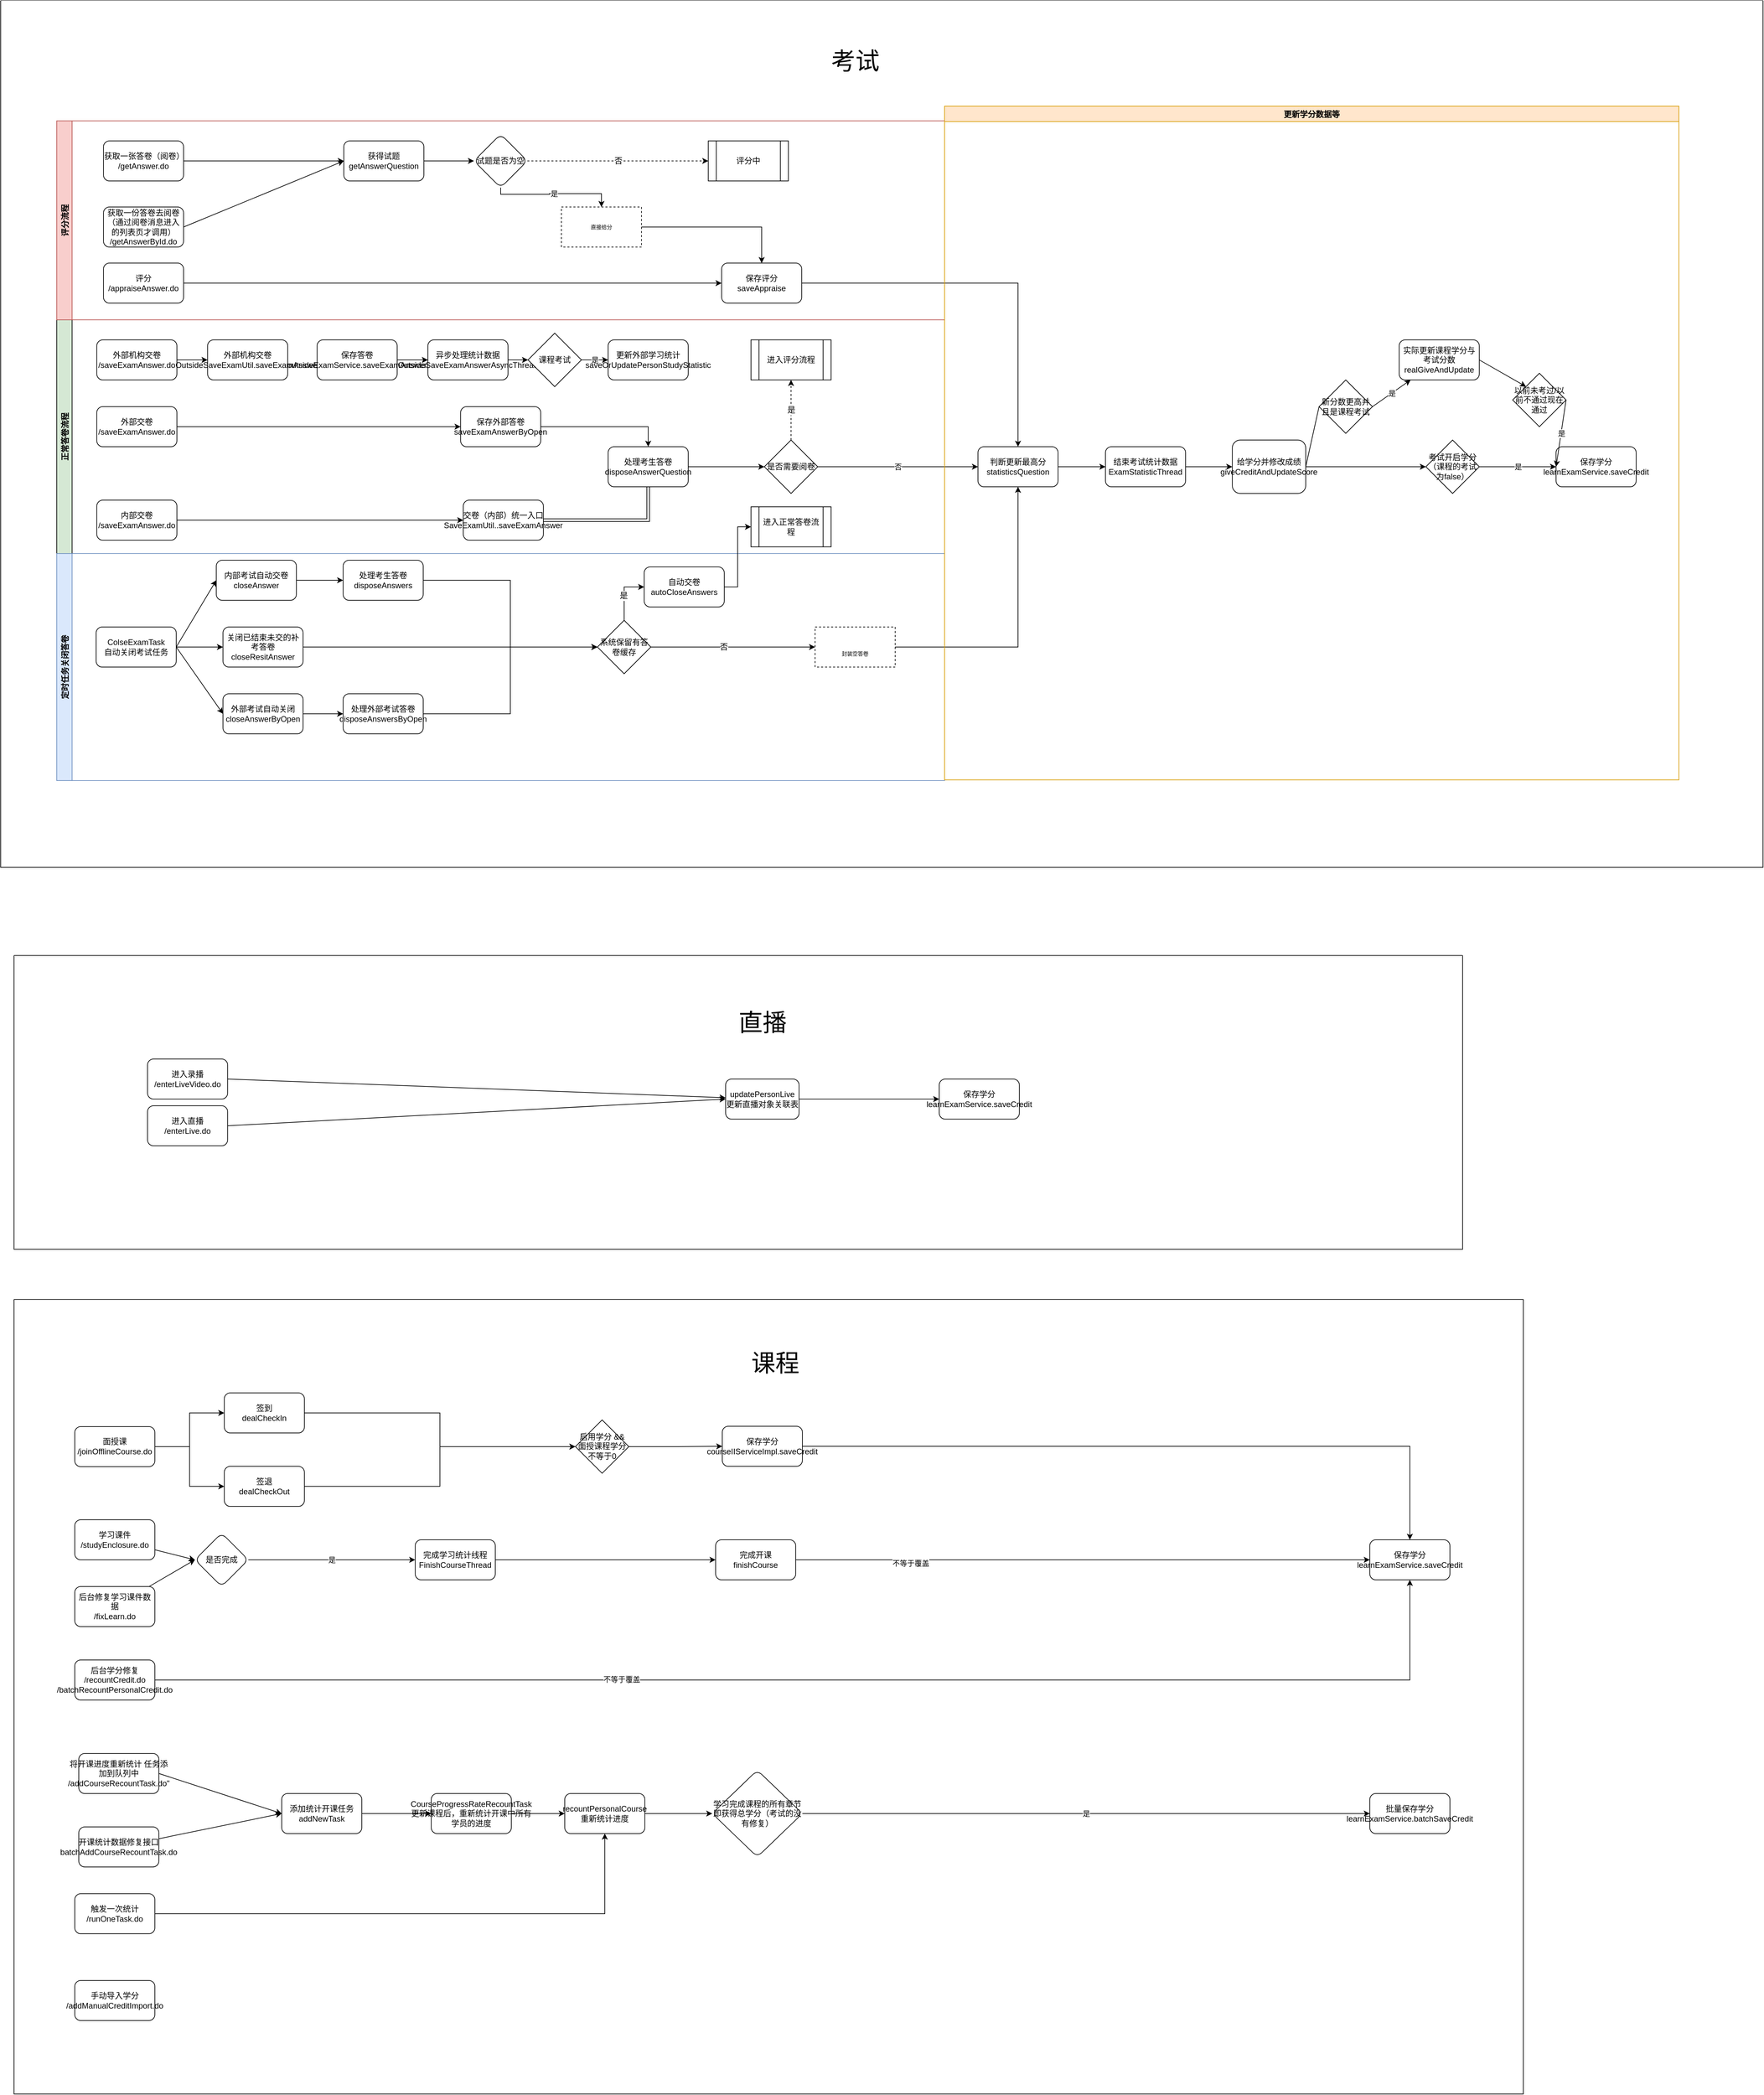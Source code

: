 <mxfile version="20.4.1" type="github">
  <diagram id="C5RBs43oDa-KdzZeNtuy" name="Page-1">
    <mxGraphModel dx="2310" dy="3119" grid="1" gridSize="10" guides="1" tooltips="1" connect="1" arrows="1" fold="1" page="1" pageScale="1" pageWidth="827" pageHeight="1169" math="0" shadow="0">
      <root>
        <mxCell id="WIyWlLk6GJQsqaUBKTNV-0" />
        <mxCell id="WIyWlLk6GJQsqaUBKTNV-1" parent="WIyWlLk6GJQsqaUBKTNV-0" />
        <mxCell id="8mMa-AUoAhSqoS-cGCmm-24" value="" style="swimlane;startSize=0;swimlaneFillColor=default;" parent="WIyWlLk6GJQsqaUBKTNV-1" vertex="1">
          <mxGeometry x="-120" y="-1360" width="2640" height="1298" as="geometry">
            <mxRectangle x="-120" y="-1360" width="50" height="40" as="alternateBounds" />
          </mxGeometry>
        </mxCell>
        <mxCell id="8mMa-AUoAhSqoS-cGCmm-88" value="正常答卷流程" style="swimlane;horizontal=0;fontSize=12;fillColor=#D5E8D4;" parent="8mMa-AUoAhSqoS-cGCmm-24" vertex="1">
          <mxGeometry x="84" y="478" width="1330" height="350" as="geometry" />
        </mxCell>
        <mxCell id="8mMa-AUoAhSqoS-cGCmm-90" value="内部交卷&lt;br&gt;/saveExamAnswer.do" style="rounded=1;whiteSpace=wrap;html=1;" parent="8mMa-AUoAhSqoS-cGCmm-88" vertex="1">
          <mxGeometry x="60" y="270" width="120" height="60" as="geometry" />
        </mxCell>
        <mxCell id="8mMa-AUoAhSqoS-cGCmm-107" style="edgeStyle=orthogonalEdgeStyle;rounded=0;orthogonalLoop=1;jettySize=auto;html=1;entryX=0.5;entryY=1;entryDx=0;entryDy=0;fontSize=12;shape=link;" parent="8mMa-AUoAhSqoS-cGCmm-88" source="8mMa-AUoAhSqoS-cGCmm-91" target="8mMa-AUoAhSqoS-cGCmm-93" edge="1">
          <mxGeometry relative="1" as="geometry" />
        </mxCell>
        <mxCell id="8mMa-AUoAhSqoS-cGCmm-91" value="交卷（内部）统一入口&lt;br&gt;SaveExamUtil..saveExamAnswer" style="whiteSpace=wrap;html=1;rounded=1;" parent="8mMa-AUoAhSqoS-cGCmm-88" vertex="1">
          <mxGeometry x="609" y="270" width="120" height="60" as="geometry" />
        </mxCell>
        <mxCell id="8mMa-AUoAhSqoS-cGCmm-92" value="" style="edgeStyle=none;rounded=0;orthogonalLoop=1;jettySize=auto;html=1;" parent="8mMa-AUoAhSqoS-cGCmm-88" source="8mMa-AUoAhSqoS-cGCmm-90" target="8mMa-AUoAhSqoS-cGCmm-91" edge="1">
          <mxGeometry relative="1" as="geometry" />
        </mxCell>
        <mxCell id="8mMa-AUoAhSqoS-cGCmm-93" value="处理考生答卷&lt;br&gt;disposeAnswerQuestion" style="whiteSpace=wrap;html=1;rounded=1;" parent="8mMa-AUoAhSqoS-cGCmm-88" vertex="1">
          <mxGeometry x="826" y="190" width="120" height="60" as="geometry" />
        </mxCell>
        <mxCell id="8mMa-AUoAhSqoS-cGCmm-97" value="是否需要阅卷" style="rhombus;whiteSpace=wrap;html=1;" parent="8mMa-AUoAhSqoS-cGCmm-88" vertex="1">
          <mxGeometry x="1060" y="180" width="80" height="80" as="geometry" />
        </mxCell>
        <mxCell id="8mMa-AUoAhSqoS-cGCmm-98" style="edgeStyle=none;rounded=0;orthogonalLoop=1;jettySize=auto;html=1;exitX=1;exitY=0.5;exitDx=0;exitDy=0;entryX=0;entryY=0.5;entryDx=0;entryDy=0;" parent="8mMa-AUoAhSqoS-cGCmm-88" source="8mMa-AUoAhSqoS-cGCmm-93" target="8mMa-AUoAhSqoS-cGCmm-97" edge="1">
          <mxGeometry relative="1" as="geometry" />
        </mxCell>
        <mxCell id="8mMa-AUoAhSqoS-cGCmm-99" style="edgeStyle=orthogonalEdgeStyle;rounded=0;orthogonalLoop=1;jettySize=auto;html=1;exitX=1;exitY=0.5;exitDx=0;exitDy=0;entryX=0.5;entryY=0;entryDx=0;entryDy=0;fontSize=36;" parent="8mMa-AUoAhSqoS-cGCmm-88" source="8mMa-AUoAhSqoS-cGCmm-100" target="8mMa-AUoAhSqoS-cGCmm-93" edge="1">
          <mxGeometry relative="1" as="geometry" />
        </mxCell>
        <mxCell id="8mMa-AUoAhSqoS-cGCmm-100" value="保存外部答卷&lt;br&gt;saveExamAnswerByOpen" style="whiteSpace=wrap;html=1;rounded=1;" parent="8mMa-AUoAhSqoS-cGCmm-88" vertex="1">
          <mxGeometry x="605" y="130" width="120" height="60" as="geometry" />
        </mxCell>
        <mxCell id="8mMa-AUoAhSqoS-cGCmm-101" style="edgeStyle=orthogonalEdgeStyle;rounded=0;orthogonalLoop=1;jettySize=auto;html=1;exitX=1;exitY=0.5;exitDx=0;exitDy=0;entryX=0;entryY=0.5;entryDx=0;entryDy=0;fontSize=36;" parent="8mMa-AUoAhSqoS-cGCmm-88" source="8mMa-AUoAhSqoS-cGCmm-102" target="8mMa-AUoAhSqoS-cGCmm-100" edge="1">
          <mxGeometry relative="1" as="geometry" />
        </mxCell>
        <mxCell id="8mMa-AUoAhSqoS-cGCmm-102" value="外部交卷&lt;br&gt;/saveExamAnswer.do" style="rounded=1;whiteSpace=wrap;html=1;" parent="8mMa-AUoAhSqoS-cGCmm-88" vertex="1">
          <mxGeometry x="60" y="130" width="120" height="60" as="geometry" />
        </mxCell>
        <mxCell id="8mMa-AUoAhSqoS-cGCmm-106" value="进入评分流程" style="shape=process;whiteSpace=wrap;html=1;backgroundOutline=1;" parent="8mMa-AUoAhSqoS-cGCmm-88" vertex="1">
          <mxGeometry x="1040" y="30" width="120" height="60" as="geometry" />
        </mxCell>
        <mxCell id="8mMa-AUoAhSqoS-cGCmm-96" value="是" style="edgeStyle=orthogonalEdgeStyle;rounded=0;orthogonalLoop=1;jettySize=auto;html=1;fontSize=12;dashed=1;" parent="8mMa-AUoAhSqoS-cGCmm-88" source="8mMa-AUoAhSqoS-cGCmm-97" target="8mMa-AUoAhSqoS-cGCmm-106" edge="1">
          <mxGeometry relative="1" as="geometry" />
        </mxCell>
        <mxCell id="8mMa-AUoAhSqoS-cGCmm-157" value="进入正常答卷流程" style="shape=process;whiteSpace=wrap;html=1;backgroundOutline=1;fontSize=12;" parent="8mMa-AUoAhSqoS-cGCmm-88" vertex="1">
          <mxGeometry x="1040" y="280" width="120" height="60" as="geometry" />
        </mxCell>
        <mxCell id="_aNulB-KuY1klIbxulVv-9" style="edgeStyle=orthogonalEdgeStyle;rounded=0;orthogonalLoop=1;jettySize=auto;html=1;exitX=1;exitY=0.5;exitDx=0;exitDy=0;" edge="1" parent="8mMa-AUoAhSqoS-cGCmm-88" source="_aNulB-KuY1klIbxulVv-3" target="_aNulB-KuY1klIbxulVv-4">
          <mxGeometry relative="1" as="geometry" />
        </mxCell>
        <mxCell id="_aNulB-KuY1klIbxulVv-3" value="外部机构交卷&lt;br&gt;/saveExamAnswer.do" style="rounded=1;whiteSpace=wrap;html=1;" vertex="1" parent="8mMa-AUoAhSqoS-cGCmm-88">
          <mxGeometry x="60" y="30" width="120" height="60" as="geometry" />
        </mxCell>
        <mxCell id="_aNulB-KuY1klIbxulVv-4" value="外部机构交卷&lt;br&gt;OutsideSaveExamUtil.saveExamAnswer" style="rounded=1;whiteSpace=wrap;html=1;" vertex="1" parent="8mMa-AUoAhSqoS-cGCmm-88">
          <mxGeometry x="226" y="30" width="120" height="60" as="geometry" />
        </mxCell>
        <mxCell id="_aNulB-KuY1klIbxulVv-11" style="edgeStyle=orthogonalEdgeStyle;rounded=0;orthogonalLoop=1;jettySize=auto;html=1;exitX=1;exitY=0.5;exitDx=0;exitDy=0;entryX=0;entryY=0.5;entryDx=0;entryDy=0;" edge="1" parent="8mMa-AUoAhSqoS-cGCmm-88" source="_aNulB-KuY1klIbxulVv-5" target="_aNulB-KuY1klIbxulVv-6">
          <mxGeometry relative="1" as="geometry" />
        </mxCell>
        <mxCell id="_aNulB-KuY1klIbxulVv-5" value="保存答卷&lt;br&gt;outsideExamService.saveExamAnswer" style="rounded=1;whiteSpace=wrap;html=1;" vertex="1" parent="8mMa-AUoAhSqoS-cGCmm-88">
          <mxGeometry x="390" y="30" width="120" height="60" as="geometry" />
        </mxCell>
        <mxCell id="_aNulB-KuY1klIbxulVv-12" style="edgeStyle=orthogonalEdgeStyle;rounded=0;orthogonalLoop=1;jettySize=auto;html=1;exitX=1;exitY=0.5;exitDx=0;exitDy=0;" edge="1" parent="8mMa-AUoAhSqoS-cGCmm-88" source="_aNulB-KuY1klIbxulVv-6" target="_aNulB-KuY1klIbxulVv-7">
          <mxGeometry relative="1" as="geometry" />
        </mxCell>
        <mxCell id="_aNulB-KuY1klIbxulVv-6" value="异步处理统计数据&lt;br&gt;OutsideSaveExamAnswerAsyncThread" style="rounded=1;whiteSpace=wrap;html=1;" vertex="1" parent="8mMa-AUoAhSqoS-cGCmm-88">
          <mxGeometry x="556" y="30" width="120" height="60" as="geometry" />
        </mxCell>
        <mxCell id="_aNulB-KuY1klIbxulVv-13" value="是" style="edgeStyle=orthogonalEdgeStyle;rounded=0;orthogonalLoop=1;jettySize=auto;html=1;exitX=1;exitY=0.5;exitDx=0;exitDy=0;entryX=0;entryY=0.5;entryDx=0;entryDy=0;" edge="1" parent="8mMa-AUoAhSqoS-cGCmm-88" source="_aNulB-KuY1klIbxulVv-7" target="_aNulB-KuY1klIbxulVv-8">
          <mxGeometry relative="1" as="geometry" />
        </mxCell>
        <mxCell id="_aNulB-KuY1klIbxulVv-7" value="课程考试" style="rhombus;whiteSpace=wrap;html=1;" vertex="1" parent="8mMa-AUoAhSqoS-cGCmm-88">
          <mxGeometry x="706" y="20" width="80" height="80" as="geometry" />
        </mxCell>
        <mxCell id="_aNulB-KuY1klIbxulVv-8" value="更新外部学习统计&lt;br&gt;saveOrUpdatePersonStudyStatistic" style="rounded=1;whiteSpace=wrap;html=1;" vertex="1" parent="8mMa-AUoAhSqoS-cGCmm-88">
          <mxGeometry x="826" y="30" width="120" height="60" as="geometry" />
        </mxCell>
        <mxCell id="8mMa-AUoAhSqoS-cGCmm-89" value="判断更新最高分&lt;br&gt;statisticsQuestion" style="whiteSpace=wrap;html=1;rounded=1;" parent="8mMa-AUoAhSqoS-cGCmm-24" vertex="1">
          <mxGeometry x="1464" y="668" width="120" height="60" as="geometry" />
        </mxCell>
        <mxCell id="8mMa-AUoAhSqoS-cGCmm-95" value="否" style="rounded=0;orthogonalLoop=1;jettySize=auto;html=1;entryX=0;entryY=0.5;entryDx=0;entryDy=0;exitX=1;exitY=0.5;exitDx=0;exitDy=0;" parent="8mMa-AUoAhSqoS-cGCmm-24" source="8mMa-AUoAhSqoS-cGCmm-97" target="8mMa-AUoAhSqoS-cGCmm-89" edge="1">
          <mxGeometry relative="1" as="geometry">
            <mxPoint x="1224" y="1914" as="sourcePoint" />
          </mxGeometry>
        </mxCell>
        <mxCell id="8mMa-AUoAhSqoS-cGCmm-109" value="评分流程" style="swimlane;horizontal=0;fontSize=12;fillColor=#f8cecc;strokeColor=#b85450;" parent="8mMa-AUoAhSqoS-cGCmm-24" vertex="1">
          <mxGeometry x="84" y="180" width="1330" height="298" as="geometry" />
        </mxCell>
        <mxCell id="8mMa-AUoAhSqoS-cGCmm-118" value="获得试题getAnswerQuestion" style="rounded=1;whiteSpace=wrap;html=1;" parent="8mMa-AUoAhSqoS-cGCmm-109" vertex="1">
          <mxGeometry x="430" y="30" width="120" height="60" as="geometry" />
        </mxCell>
        <mxCell id="8mMa-AUoAhSqoS-cGCmm-121" value="试题是否为空" style="rhombus;whiteSpace=wrap;html=1;rounded=1;" parent="8mMa-AUoAhSqoS-cGCmm-109" vertex="1">
          <mxGeometry x="625" y="20" width="80" height="80" as="geometry" />
        </mxCell>
        <mxCell id="8mMa-AUoAhSqoS-cGCmm-122" value="" style="edgeStyle=none;rounded=0;orthogonalLoop=1;jettySize=auto;html=1;" parent="8mMa-AUoAhSqoS-cGCmm-109" source="8mMa-AUoAhSqoS-cGCmm-118" target="8mMa-AUoAhSqoS-cGCmm-121" edge="1">
          <mxGeometry relative="1" as="geometry" />
        </mxCell>
        <mxCell id="8mMa-AUoAhSqoS-cGCmm-126" value="评分&lt;br&gt;/appraiseAnswer.do" style="rounded=1;whiteSpace=wrap;html=1;" parent="8mMa-AUoAhSqoS-cGCmm-109" vertex="1">
          <mxGeometry x="70" y="213" width="120" height="60" as="geometry" />
        </mxCell>
        <mxCell id="8mMa-AUoAhSqoS-cGCmm-117" value="获取一份答卷去阅卷（通过阅卷消息进入的列表页才调用）&#xa;/getAnswerById.do" style="whiteSpace=wrap;html=1;rounded=1;glass=0;strokeWidth=1;shadow=0;" parent="8mMa-AUoAhSqoS-cGCmm-109" vertex="1">
          <mxGeometry x="70" y="129" width="120" height="60" as="geometry" />
        </mxCell>
        <mxCell id="8mMa-AUoAhSqoS-cGCmm-120" style="edgeStyle=none;rounded=0;orthogonalLoop=1;jettySize=auto;html=1;exitX=1;exitY=0.5;exitDx=0;exitDy=0;entryX=0;entryY=0.5;entryDx=0;entryDy=0;" parent="8mMa-AUoAhSqoS-cGCmm-109" source="8mMa-AUoAhSqoS-cGCmm-117" target="8mMa-AUoAhSqoS-cGCmm-118" edge="1">
          <mxGeometry relative="1" as="geometry">
            <mxPoint x="676" y="1219" as="targetPoint" />
          </mxGeometry>
        </mxCell>
        <mxCell id="8mMa-AUoAhSqoS-cGCmm-116" value="&lt;div&gt;获取一张答卷（阅卷）&lt;/div&gt;&lt;div&gt;/getAnswer.do&lt;/div&gt;" style="whiteSpace=wrap;html=1;rounded=1;glass=0;strokeWidth=1;shadow=0;" parent="8mMa-AUoAhSqoS-cGCmm-109" vertex="1">
          <mxGeometry x="70" y="30" width="120" height="60" as="geometry" />
        </mxCell>
        <mxCell id="8mMa-AUoAhSqoS-cGCmm-119" style="edgeStyle=none;rounded=0;orthogonalLoop=1;jettySize=auto;html=1;entryX=0;entryY=0.5;entryDx=0;entryDy=0;" parent="8mMa-AUoAhSqoS-cGCmm-109" source="8mMa-AUoAhSqoS-cGCmm-116" target="8mMa-AUoAhSqoS-cGCmm-118" edge="1">
          <mxGeometry relative="1" as="geometry" />
        </mxCell>
        <mxCell id="8mMa-AUoAhSqoS-cGCmm-129" value="评分中" style="shape=process;whiteSpace=wrap;html=1;backgroundOutline=1;fontSize=12;" parent="8mMa-AUoAhSqoS-cGCmm-109" vertex="1">
          <mxGeometry x="976" y="30" width="120" height="60" as="geometry" />
        </mxCell>
        <mxCell id="8mMa-AUoAhSqoS-cGCmm-128" value="否" style="edgeStyle=orthogonalEdgeStyle;rounded=0;orthogonalLoop=1;jettySize=auto;html=1;exitX=1;exitY=0.5;exitDx=0;exitDy=0;fontSize=12;dashed=1;" parent="8mMa-AUoAhSqoS-cGCmm-109" source="8mMa-AUoAhSqoS-cGCmm-121" target="8mMa-AUoAhSqoS-cGCmm-129" edge="1">
          <mxGeometry relative="1" as="geometry">
            <mxPoint x="600" y="149" as="targetPoint" />
          </mxGeometry>
        </mxCell>
        <mxCell id="8mMa-AUoAhSqoS-cGCmm-123" value="保存评分saveAppraise" style="whiteSpace=wrap;html=1;rounded=1;" parent="8mMa-AUoAhSqoS-cGCmm-109" vertex="1">
          <mxGeometry x="996" y="213" width="120" height="60" as="geometry" />
        </mxCell>
        <mxCell id="8mMa-AUoAhSqoS-cGCmm-124" value="是" style="edgeStyle=orthogonalEdgeStyle;rounded=0;orthogonalLoop=1;jettySize=auto;html=1;exitX=0.5;exitY=1;exitDx=0;exitDy=0;entryX=0.5;entryY=0;entryDx=0;entryDy=0;" parent="8mMa-AUoAhSqoS-cGCmm-109" source="8mMa-AUoAhSqoS-cGCmm-121" target="8mMa-AUoAhSqoS-cGCmm-187" edge="1">
          <mxGeometry relative="1" as="geometry">
            <Array as="points">
              <mxPoint x="665" y="110" />
              <mxPoint x="738" y="110" />
              <mxPoint x="830" y="109" />
            </Array>
          </mxGeometry>
        </mxCell>
        <mxCell id="8mMa-AUoAhSqoS-cGCmm-125" style="edgeStyle=none;rounded=0;orthogonalLoop=1;jettySize=auto;html=1;exitX=1;exitY=0.5;exitDx=0;exitDy=0;entryX=0;entryY=0.5;entryDx=0;entryDy=0;" parent="8mMa-AUoAhSqoS-cGCmm-109" source="8mMa-AUoAhSqoS-cGCmm-126" target="8mMa-AUoAhSqoS-cGCmm-123" edge="1">
          <mxGeometry relative="1" as="geometry" />
        </mxCell>
        <mxCell id="8mMa-AUoAhSqoS-cGCmm-191" style="edgeStyle=orthogonalEdgeStyle;rounded=0;orthogonalLoop=1;jettySize=auto;html=1;exitX=1;exitY=0.5;exitDx=0;exitDy=0;entryX=0.5;entryY=0;entryDx=0;entryDy=0;fontSize=8;" parent="8mMa-AUoAhSqoS-cGCmm-109" source="8mMa-AUoAhSqoS-cGCmm-187" target="8mMa-AUoAhSqoS-cGCmm-123" edge="1">
          <mxGeometry relative="1" as="geometry" />
        </mxCell>
        <mxCell id="8mMa-AUoAhSqoS-cGCmm-187" value="直接给分" style="rounded=0;whiteSpace=wrap;html=1;fontSize=8;dashed=1;" parent="8mMa-AUoAhSqoS-cGCmm-109" vertex="1">
          <mxGeometry x="756" y="129" width="120" height="60" as="geometry" />
        </mxCell>
        <mxCell id="8mMa-AUoAhSqoS-cGCmm-131" style="edgeStyle=orthogonalEdgeStyle;rounded=0;orthogonalLoop=1;jettySize=auto;html=1;exitX=1;exitY=0.5;exitDx=0;exitDy=0;entryX=0.5;entryY=0;entryDx=0;entryDy=0;fontSize=12;" parent="8mMa-AUoAhSqoS-cGCmm-24" source="8mMa-AUoAhSqoS-cGCmm-123" target="8mMa-AUoAhSqoS-cGCmm-89" edge="1">
          <mxGeometry relative="1" as="geometry" />
        </mxCell>
        <mxCell id="8mMa-AUoAhSqoS-cGCmm-132" value="定时任务关闭答卷" style="swimlane;horizontal=0;fontSize=12;fillColor=#dae8fc;strokeColor=#6c8ebf;" parent="8mMa-AUoAhSqoS-cGCmm-24" vertex="1">
          <mxGeometry x="84" y="828" width="1330" height="340" as="geometry" />
        </mxCell>
        <mxCell id="8mMa-AUoAhSqoS-cGCmm-133" value="关闭已结束未交的补考答卷&lt;br&gt;closeResitAnswer" style="rounded=1;whiteSpace=wrap;html=1;" parent="8mMa-AUoAhSqoS-cGCmm-132" vertex="1">
          <mxGeometry x="249" y="110" width="120" height="60" as="geometry" />
        </mxCell>
        <mxCell id="8mMa-AUoAhSqoS-cGCmm-134" style="edgeStyle=none;rounded=0;orthogonalLoop=1;jettySize=auto;html=1;exitX=1;exitY=0.5;exitDx=0;exitDy=0;" parent="8mMa-AUoAhSqoS-cGCmm-132" source="8mMa-AUoAhSqoS-cGCmm-135" target="8mMa-AUoAhSqoS-cGCmm-133" edge="1">
          <mxGeometry relative="1" as="geometry" />
        </mxCell>
        <mxCell id="8mMa-AUoAhSqoS-cGCmm-135" value="ColseExamTask&lt;br&gt;自动关闭考试任务" style="rounded=1;whiteSpace=wrap;html=1;" parent="8mMa-AUoAhSqoS-cGCmm-132" vertex="1">
          <mxGeometry x="59" y="110" width="120" height="60" as="geometry" />
        </mxCell>
        <mxCell id="8mMa-AUoAhSqoS-cGCmm-136" value="内部考试自动交卷&lt;br&gt;closeAnswer" style="rounded=1;whiteSpace=wrap;html=1;" parent="8mMa-AUoAhSqoS-cGCmm-132" vertex="1">
          <mxGeometry x="239" y="10" width="120" height="60" as="geometry" />
        </mxCell>
        <mxCell id="8mMa-AUoAhSqoS-cGCmm-137" style="edgeStyle=none;rounded=0;orthogonalLoop=1;jettySize=auto;html=1;exitX=1;exitY=0.5;exitDx=0;exitDy=0;entryX=0;entryY=0.5;entryDx=0;entryDy=0;" parent="8mMa-AUoAhSqoS-cGCmm-132" source="8mMa-AUoAhSqoS-cGCmm-135" target="8mMa-AUoAhSqoS-cGCmm-136" edge="1">
          <mxGeometry relative="1" as="geometry" />
        </mxCell>
        <mxCell id="8mMa-AUoAhSqoS-cGCmm-138" value="处理考生答卷&lt;br&gt;disposeAnswers" style="whiteSpace=wrap;html=1;rounded=1;" parent="8mMa-AUoAhSqoS-cGCmm-132" vertex="1">
          <mxGeometry x="429" y="10" width="120" height="60" as="geometry" />
        </mxCell>
        <mxCell id="8mMa-AUoAhSqoS-cGCmm-139" value="" style="edgeStyle=orthogonalEdgeStyle;rounded=0;orthogonalLoop=1;jettySize=auto;html=1;" parent="8mMa-AUoAhSqoS-cGCmm-132" source="8mMa-AUoAhSqoS-cGCmm-136" target="8mMa-AUoAhSqoS-cGCmm-138" edge="1">
          <mxGeometry relative="1" as="geometry" />
        </mxCell>
        <mxCell id="8mMa-AUoAhSqoS-cGCmm-140" value="外部考试自动关闭&lt;br&gt;closeAnswerByOpen" style="rounded=1;whiteSpace=wrap;html=1;" parent="8mMa-AUoAhSqoS-cGCmm-132" vertex="1">
          <mxGeometry x="249" y="210" width="120" height="60" as="geometry" />
        </mxCell>
        <mxCell id="8mMa-AUoAhSqoS-cGCmm-141" style="rounded=0;orthogonalLoop=1;jettySize=auto;html=1;exitX=1;exitY=0.5;exitDx=0;exitDy=0;entryX=0;entryY=0.5;entryDx=0;entryDy=0;" parent="8mMa-AUoAhSqoS-cGCmm-132" source="8mMa-AUoAhSqoS-cGCmm-135" target="8mMa-AUoAhSqoS-cGCmm-140" edge="1">
          <mxGeometry relative="1" as="geometry" />
        </mxCell>
        <mxCell id="8mMa-AUoAhSqoS-cGCmm-142" value="处理外部考试答卷&lt;br&gt;disposeAnswersByOpen" style="whiteSpace=wrap;html=1;rounded=1;" parent="8mMa-AUoAhSqoS-cGCmm-132" vertex="1">
          <mxGeometry x="429" y="210" width="120" height="60" as="geometry" />
        </mxCell>
        <mxCell id="8mMa-AUoAhSqoS-cGCmm-143" value="" style="edgeStyle=none;rounded=0;orthogonalLoop=1;jettySize=auto;html=1;" parent="8mMa-AUoAhSqoS-cGCmm-132" source="8mMa-AUoAhSqoS-cGCmm-140" target="8mMa-AUoAhSqoS-cGCmm-142" edge="1">
          <mxGeometry relative="1" as="geometry" />
        </mxCell>
        <mxCell id="8mMa-AUoAhSqoS-cGCmm-153" style="edgeStyle=orthogonalEdgeStyle;rounded=0;orthogonalLoop=1;jettySize=auto;html=1;exitX=0.5;exitY=0;exitDx=0;exitDy=0;entryX=0;entryY=0.5;entryDx=0;entryDy=0;fontSize=12;" parent="8mMa-AUoAhSqoS-cGCmm-132" source="8mMa-AUoAhSqoS-cGCmm-144" target="8mMa-AUoAhSqoS-cGCmm-150" edge="1">
          <mxGeometry relative="1" as="geometry" />
        </mxCell>
        <mxCell id="8mMa-AUoAhSqoS-cGCmm-154" value="是" style="edgeLabel;html=1;align=center;verticalAlign=middle;resizable=0;points=[];fontSize=12;" parent="8mMa-AUoAhSqoS-cGCmm-153" vertex="1" connectable="0">
          <mxGeometry x="-0.08" y="2" relative="1" as="geometry">
            <mxPoint x="1" as="offset" />
          </mxGeometry>
        </mxCell>
        <mxCell id="8mMa-AUoAhSqoS-cGCmm-144" value="系统保留有答卷缓存" style="rhombus;whiteSpace=wrap;html=1;" parent="8mMa-AUoAhSqoS-cGCmm-132" vertex="1">
          <mxGeometry x="810" y="100" width="80" height="80" as="geometry" />
        </mxCell>
        <mxCell id="8mMa-AUoAhSqoS-cGCmm-145" style="edgeStyle=orthogonalEdgeStyle;rounded=0;orthogonalLoop=1;jettySize=auto;html=1;exitX=1;exitY=0.5;exitDx=0;exitDy=0;entryX=0;entryY=0.5;entryDx=0;entryDy=0;" parent="8mMa-AUoAhSqoS-cGCmm-132" source="8mMa-AUoAhSqoS-cGCmm-133" target="8mMa-AUoAhSqoS-cGCmm-144" edge="1">
          <mxGeometry relative="1" as="geometry" />
        </mxCell>
        <mxCell id="8mMa-AUoAhSqoS-cGCmm-146" style="edgeStyle=orthogonalEdgeStyle;rounded=0;orthogonalLoop=1;jettySize=auto;html=1;entryX=0;entryY=0.5;entryDx=0;entryDy=0;" parent="8mMa-AUoAhSqoS-cGCmm-132" source="8mMa-AUoAhSqoS-cGCmm-138" target="8mMa-AUoAhSqoS-cGCmm-144" edge="1">
          <mxGeometry relative="1" as="geometry" />
        </mxCell>
        <mxCell id="8mMa-AUoAhSqoS-cGCmm-147" style="edgeStyle=orthogonalEdgeStyle;rounded=0;orthogonalLoop=1;jettySize=auto;html=1;exitX=1;exitY=0.5;exitDx=0;exitDy=0;entryX=0;entryY=0.5;entryDx=0;entryDy=0;" parent="8mMa-AUoAhSqoS-cGCmm-132" source="8mMa-AUoAhSqoS-cGCmm-142" target="8mMa-AUoAhSqoS-cGCmm-144" edge="1">
          <mxGeometry relative="1" as="geometry" />
        </mxCell>
        <mxCell id="8mMa-AUoAhSqoS-cGCmm-150" value="自动交卷&lt;br&gt;autoCloseAnswers" style="rounded=1;whiteSpace=wrap;html=1;" parent="8mMa-AUoAhSqoS-cGCmm-132" vertex="1">
          <mxGeometry x="880" y="20" width="120" height="60" as="geometry" />
        </mxCell>
        <mxCell id="8mMa-AUoAhSqoS-cGCmm-178" value="&lt;font style=&quot;font-size: 8px;&quot;&gt;封装空答卷&lt;/font&gt;" style="rounded=0;whiteSpace=wrap;html=1;fontSize=36;dashed=1;" parent="8mMa-AUoAhSqoS-cGCmm-132" vertex="1">
          <mxGeometry x="1136" y="110" width="120" height="60" as="geometry" />
        </mxCell>
        <mxCell id="8mMa-AUoAhSqoS-cGCmm-183" style="edgeStyle=orthogonalEdgeStyle;rounded=0;orthogonalLoop=1;jettySize=auto;html=1;exitX=1;exitY=0.5;exitDx=0;exitDy=0;entryX=0;entryY=0.5;entryDx=0;entryDy=0;fontSize=12;" parent="8mMa-AUoAhSqoS-cGCmm-132" source="8mMa-AUoAhSqoS-cGCmm-144" target="8mMa-AUoAhSqoS-cGCmm-178" edge="1">
          <mxGeometry relative="1" as="geometry" />
        </mxCell>
        <mxCell id="8mMa-AUoAhSqoS-cGCmm-184" value="否" style="edgeLabel;html=1;align=center;verticalAlign=middle;resizable=0;points=[];fontSize=12;" parent="8mMa-AUoAhSqoS-cGCmm-183" vertex="1" connectable="0">
          <mxGeometry x="-0.128" relative="1" as="geometry">
            <mxPoint x="1" as="offset" />
          </mxGeometry>
        </mxCell>
        <mxCell id="8mMa-AUoAhSqoS-cGCmm-148" style="edgeStyle=orthogonalEdgeStyle;rounded=0;orthogonalLoop=1;jettySize=auto;html=1;exitX=1;exitY=0.5;exitDx=0;exitDy=0;entryX=0.5;entryY=1;entryDx=0;entryDy=0;fontSize=12;startArrow=none;" parent="8mMa-AUoAhSqoS-cGCmm-24" source="8mMa-AUoAhSqoS-cGCmm-178" target="8mMa-AUoAhSqoS-cGCmm-89" edge="1">
          <mxGeometry relative="1" as="geometry" />
        </mxCell>
        <mxCell id="8mMa-AUoAhSqoS-cGCmm-160" value="&lt;div&gt;结束考试统计数据&lt;/div&gt;&lt;div&gt;ExamStatisticThread&lt;/div&gt;" style="whiteSpace=wrap;html=1;rounded=1;" parent="8mMa-AUoAhSqoS-cGCmm-24" vertex="1">
          <mxGeometry x="1655" y="668" width="120" height="60" as="geometry" />
        </mxCell>
        <mxCell id="8mMa-AUoAhSqoS-cGCmm-162" value="给学分并修改成绩&lt;br&gt;giveCreditAndUpdateScore" style="rounded=1;whiteSpace=wrap;html=1;" parent="8mMa-AUoAhSqoS-cGCmm-24" vertex="1">
          <mxGeometry x="1845" y="658" width="110" height="80" as="geometry" />
        </mxCell>
        <mxCell id="8mMa-AUoAhSqoS-cGCmm-163" value="" style="edgeStyle=none;rounded=0;orthogonalLoop=1;jettySize=auto;html=1;" parent="8mMa-AUoAhSqoS-cGCmm-24" source="8mMa-AUoAhSqoS-cGCmm-160" target="8mMa-AUoAhSqoS-cGCmm-162" edge="1">
          <mxGeometry relative="1" as="geometry" />
        </mxCell>
        <mxCell id="8mMa-AUoAhSqoS-cGCmm-164" value="实际更新课程学分与考试分数&lt;br&gt;realGiveAndUpdate" style="rounded=1;whiteSpace=wrap;html=1;" parent="8mMa-AUoAhSqoS-cGCmm-24" vertex="1">
          <mxGeometry x="2095" y="508" width="120" height="60" as="geometry" />
        </mxCell>
        <mxCell id="8mMa-AUoAhSqoS-cGCmm-165" value="是" style="edgeStyle=none;rounded=0;orthogonalLoop=1;jettySize=auto;html=1;exitX=1;exitY=0.5;exitDx=0;exitDy=0;" parent="8mMa-AUoAhSqoS-cGCmm-24" source="8mMa-AUoAhSqoS-cGCmm-166" target="8mMa-AUoAhSqoS-cGCmm-164" edge="1">
          <mxGeometry relative="1" as="geometry" />
        </mxCell>
        <mxCell id="8mMa-AUoAhSqoS-cGCmm-166" value="新分数更高并且是课程考试" style="rhombus;whiteSpace=wrap;html=1;" parent="8mMa-AUoAhSqoS-cGCmm-24" vertex="1">
          <mxGeometry x="1975" y="568" width="80" height="80" as="geometry" />
        </mxCell>
        <mxCell id="8mMa-AUoAhSqoS-cGCmm-167" value="" style="edgeStyle=none;rounded=0;orthogonalLoop=1;jettySize=auto;html=1;exitX=1;exitY=0.5;exitDx=0;exitDy=0;entryX=0;entryY=0.5;entryDx=0;entryDy=0;endArrow=none;" parent="8mMa-AUoAhSqoS-cGCmm-24" source="8mMa-AUoAhSqoS-cGCmm-162" target="8mMa-AUoAhSqoS-cGCmm-166" edge="1">
          <mxGeometry relative="1" as="geometry">
            <mxPoint x="2055" y="1874" as="sourcePoint" />
            <mxPoint x="2220" y="2044" as="targetPoint" />
          </mxGeometry>
        </mxCell>
        <mxCell id="8mMa-AUoAhSqoS-cGCmm-169" value="考试开启学分（课程的考试为false）" style="rhombus;whiteSpace=wrap;html=1;" parent="8mMa-AUoAhSqoS-cGCmm-24" vertex="1">
          <mxGeometry x="2135" y="658" width="80" height="80" as="geometry" />
        </mxCell>
        <mxCell id="8mMa-AUoAhSqoS-cGCmm-175" style="edgeStyle=orthogonalEdgeStyle;rounded=0;orthogonalLoop=1;jettySize=auto;html=1;exitX=1;exitY=0.5;exitDx=0;exitDy=0;fontSize=12;" parent="8mMa-AUoAhSqoS-cGCmm-24" source="8mMa-AUoAhSqoS-cGCmm-89" target="8mMa-AUoAhSqoS-cGCmm-160" edge="1">
          <mxGeometry relative="1" as="geometry" />
        </mxCell>
        <mxCell id="8mMa-AUoAhSqoS-cGCmm-170" value="" style="edgeStyle=none;rounded=0;orthogonalLoop=1;jettySize=auto;html=1;entryX=0;entryY=0.5;entryDx=0;entryDy=0;" parent="8mMa-AUoAhSqoS-cGCmm-24" source="8mMa-AUoAhSqoS-cGCmm-162" target="8mMa-AUoAhSqoS-cGCmm-169" edge="1">
          <mxGeometry relative="1" as="geometry" />
        </mxCell>
        <mxCell id="8mMa-AUoAhSqoS-cGCmm-172" value="以前未考过/以前不通过现在通过" style="rhombus;whiteSpace=wrap;html=1;" parent="8mMa-AUoAhSqoS-cGCmm-24" vertex="1">
          <mxGeometry x="2265" y="558" width="80" height="80" as="geometry" />
        </mxCell>
        <mxCell id="8mMa-AUoAhSqoS-cGCmm-173" style="edgeStyle=none;rounded=0;orthogonalLoop=1;jettySize=auto;html=1;exitX=1;exitY=0.5;exitDx=0;exitDy=0;entryX=0;entryY=0;entryDx=0;entryDy=0;" parent="8mMa-AUoAhSqoS-cGCmm-24" source="8mMa-AUoAhSqoS-cGCmm-164" target="8mMa-AUoAhSqoS-cGCmm-172" edge="1">
          <mxGeometry relative="1" as="geometry" />
        </mxCell>
        <mxCell id="8mMa-AUoAhSqoS-cGCmm-174" value="&lt;div&gt;保存学分&lt;/div&gt;&lt;div&gt;learnExamService.saveCredit&lt;/div&gt;" style="whiteSpace=wrap;html=1;rounded=1;" parent="8mMa-AUoAhSqoS-cGCmm-24" vertex="1">
          <mxGeometry x="2330" y="668" width="120" height="60" as="geometry" />
        </mxCell>
        <mxCell id="8mMa-AUoAhSqoS-cGCmm-168" value="是" style="edgeStyle=orthogonalEdgeStyle;rounded=0;orthogonalLoop=1;jettySize=auto;html=1;entryX=0;entryY=0.5;entryDx=0;entryDy=0;" parent="8mMa-AUoAhSqoS-cGCmm-24" source="8mMa-AUoAhSqoS-cGCmm-169" target="8mMa-AUoAhSqoS-cGCmm-174" edge="1">
          <mxGeometry relative="1" as="geometry" />
        </mxCell>
        <mxCell id="8mMa-AUoAhSqoS-cGCmm-176" value="更新学分数据等" style="swimlane;fontSize=12;fillColor=#ffe6cc;strokeColor=#d79b00;" parent="8mMa-AUoAhSqoS-cGCmm-24" vertex="1">
          <mxGeometry x="1414" y="158" width="1100" height="1009" as="geometry" />
        </mxCell>
        <mxCell id="8mMa-AUoAhSqoS-cGCmm-171" value="是" style="edgeStyle=none;rounded=0;orthogonalLoop=1;jettySize=auto;html=1;exitX=1;exitY=0.5;exitDx=0;exitDy=0;entryX=0;entryY=0.5;entryDx=0;entryDy=0;" parent="8mMa-AUoAhSqoS-cGCmm-24" source="8mMa-AUoAhSqoS-cGCmm-172" target="8mMa-AUoAhSqoS-cGCmm-174" edge="1">
          <mxGeometry relative="1" as="geometry" />
        </mxCell>
        <mxCell id="8mMa-AUoAhSqoS-cGCmm-159" style="edgeStyle=orthogonalEdgeStyle;rounded=0;orthogonalLoop=1;jettySize=auto;html=1;exitX=1;exitY=0.5;exitDx=0;exitDy=0;entryX=0;entryY=0.5;entryDx=0;entryDy=0;fontSize=12;" parent="8mMa-AUoAhSqoS-cGCmm-24" source="8mMa-AUoAhSqoS-cGCmm-150" target="8mMa-AUoAhSqoS-cGCmm-157" edge="1">
          <mxGeometry relative="1" as="geometry" />
        </mxCell>
        <mxCell id="8mMa-AUoAhSqoS-cGCmm-177" value="&lt;font style=&quot;font-size: 36px;&quot;&gt;考试&lt;/font&gt;" style="text;html=1;align=center;verticalAlign=middle;resizable=0;points=[];autosize=1;strokeColor=none;fillColor=none;fontSize=12;" parent="8mMa-AUoAhSqoS-cGCmm-24" vertex="1">
          <mxGeometry x="1230" y="60" width="100" height="60" as="geometry" />
        </mxCell>
        <mxCell id="8mMa-AUoAhSqoS-cGCmm-28" value="" style="swimlane;startSize=0;fontSize=36;" parent="WIyWlLk6GJQsqaUBKTNV-1" vertex="1">
          <mxGeometry x="-100" y="70" width="2170" height="440" as="geometry" />
        </mxCell>
        <mxCell id="YpZg7sOVD0JztThVLLUV-69" value="进入录播&lt;br&gt;/enterLiveVideo.do" style="rounded=1;whiteSpace=wrap;html=1;" parent="8mMa-AUoAhSqoS-cGCmm-28" vertex="1">
          <mxGeometry x="200" y="155" width="120" height="60" as="geometry" />
        </mxCell>
        <mxCell id="YpZg7sOVD0JztThVLLUV-71" value="进入直播&lt;br&gt;/enterLive.do" style="rounded=1;whiteSpace=wrap;html=1;" parent="8mMa-AUoAhSqoS-cGCmm-28" vertex="1">
          <mxGeometry x="200" y="225" width="120" height="60" as="geometry" />
        </mxCell>
        <mxCell id="YpZg7sOVD0JztThVLLUV-73" value="updatePersonLive&lt;br&gt;更新直播对象关联表" style="rounded=1;whiteSpace=wrap;html=1;" parent="8mMa-AUoAhSqoS-cGCmm-28" vertex="1">
          <mxGeometry x="1066" y="185" width="110" height="60" as="geometry" />
        </mxCell>
        <mxCell id="YpZg7sOVD0JztThVLLUV-72" style="edgeStyle=none;rounded=0;orthogonalLoop=1;jettySize=auto;html=1;exitX=1;exitY=0.5;exitDx=0;exitDy=0;" parent="8mMa-AUoAhSqoS-cGCmm-28" source="YpZg7sOVD0JztThVLLUV-69" target="YpZg7sOVD0JztThVLLUV-73" edge="1">
          <mxGeometry relative="1" as="geometry">
            <mxPoint x="496" y="185.471" as="targetPoint" />
          </mxGeometry>
        </mxCell>
        <mxCell id="YpZg7sOVD0JztThVLLUV-74" style="edgeStyle=none;rounded=0;orthogonalLoop=1;jettySize=auto;html=1;exitX=1;exitY=0.5;exitDx=0;exitDy=0;entryX=0;entryY=0.5;entryDx=0;entryDy=0;" parent="8mMa-AUoAhSqoS-cGCmm-28" source="YpZg7sOVD0JztThVLLUV-71" target="YpZg7sOVD0JztThVLLUV-73" edge="1">
          <mxGeometry relative="1" as="geometry" />
        </mxCell>
        <mxCell id="8mMa-AUoAhSqoS-cGCmm-29" value="&lt;div&gt;保存学分&lt;/div&gt;&lt;div&gt;learnExamService.saveCredit&lt;/div&gt;" style="whiteSpace=wrap;html=1;rounded=1;" parent="8mMa-AUoAhSqoS-cGCmm-28" vertex="1">
          <mxGeometry x="1386" y="185" width="120" height="60" as="geometry" />
        </mxCell>
        <mxCell id="8mMa-AUoAhSqoS-cGCmm-32" style="edgeStyle=orthogonalEdgeStyle;rounded=0;orthogonalLoop=1;jettySize=auto;html=1;exitX=1;exitY=0.5;exitDx=0;exitDy=0;entryX=0;entryY=0.5;entryDx=0;entryDy=0;fontSize=36;" parent="8mMa-AUoAhSqoS-cGCmm-28" source="YpZg7sOVD0JztThVLLUV-73" target="8mMa-AUoAhSqoS-cGCmm-29" edge="1">
          <mxGeometry relative="1" as="geometry" />
        </mxCell>
        <mxCell id="8mMa-AUoAhSqoS-cGCmm-40" value="直播" style="text;html=1;align=center;verticalAlign=middle;resizable=0;points=[];autosize=1;strokeColor=none;fillColor=none;fontSize=36;" parent="8mMa-AUoAhSqoS-cGCmm-28" vertex="1">
          <mxGeometry x="1071" y="70" width="100" height="60" as="geometry" />
        </mxCell>
        <mxCell id="8mMa-AUoAhSqoS-cGCmm-36" value="" style="swimlane;startSize=0;fontSize=36;" parent="WIyWlLk6GJQsqaUBKTNV-1" vertex="1">
          <mxGeometry x="-100" y="585" width="2261" height="1190" as="geometry" />
        </mxCell>
        <mxCell id="YpZg7sOVD0JztThVLLUV-32" value="完成学习统计线程FinishCourseThread" style="whiteSpace=wrap;html=1;rounded=1;glass=0;strokeWidth=1;shadow=0;" parent="8mMa-AUoAhSqoS-cGCmm-36" vertex="1">
          <mxGeometry x="601" y="360" width="120" height="60" as="geometry" />
        </mxCell>
        <mxCell id="YpZg7sOVD0JztThVLLUV-34" value="学习课件&lt;br&gt;/studyEnclosure.do" style="rounded=1;whiteSpace=wrap;html=1;" parent="8mMa-AUoAhSqoS-cGCmm-36" vertex="1">
          <mxGeometry x="91" y="330" width="120" height="60" as="geometry" />
        </mxCell>
        <mxCell id="YpZg7sOVD0JztThVLLUV-78" value="是" style="edgeStyle=orthogonalEdgeStyle;rounded=0;orthogonalLoop=1;jettySize=auto;html=1;exitX=1;exitY=0.5;exitDx=0;exitDy=0;" parent="8mMa-AUoAhSqoS-cGCmm-36" source="YpZg7sOVD0JztThVLLUV-35" target="YpZg7sOVD0JztThVLLUV-32" edge="1">
          <mxGeometry relative="1" as="geometry" />
        </mxCell>
        <mxCell id="YpZg7sOVD0JztThVLLUV-35" value="是否完成" style="rhombus;whiteSpace=wrap;html=1;rounded=1;" parent="8mMa-AUoAhSqoS-cGCmm-36" vertex="1">
          <mxGeometry x="271" y="350" width="80" height="80" as="geometry" />
        </mxCell>
        <mxCell id="YpZg7sOVD0JztThVLLUV-36" value="" style="edgeStyle=none;rounded=0;orthogonalLoop=1;jettySize=auto;html=1;entryX=0;entryY=0.5;entryDx=0;entryDy=0;" parent="8mMa-AUoAhSqoS-cGCmm-36" source="YpZg7sOVD0JztThVLLUV-34" target="YpZg7sOVD0JztThVLLUV-35" edge="1">
          <mxGeometry relative="1" as="geometry">
            <mxPoint x="271" y="360" as="targetPoint" />
          </mxGeometry>
        </mxCell>
        <mxCell id="YpZg7sOVD0JztThVLLUV-76" style="edgeStyle=orthogonalEdgeStyle;rounded=0;orthogonalLoop=1;jettySize=auto;html=1;exitX=1;exitY=0.5;exitDx=0;exitDy=0;entryX=0.5;entryY=1;entryDx=0;entryDy=0;" parent="8mMa-AUoAhSqoS-cGCmm-36" source="YpZg7sOVD0JztThVLLUV-48" target="YpZg7sOVD0JztThVLLUV-29" edge="1">
          <mxGeometry relative="1" as="geometry" />
        </mxCell>
        <mxCell id="8mMa-AUoAhSqoS-cGCmm-0" value="不等于覆盖" style="edgeLabel;html=1;align=center;verticalAlign=middle;resizable=0;points=[];" parent="YpZg7sOVD0JztThVLLUV-76" vertex="1" connectable="0">
          <mxGeometry x="-0.312" y="1" relative="1" as="geometry">
            <mxPoint as="offset" />
          </mxGeometry>
        </mxCell>
        <mxCell id="YpZg7sOVD0JztThVLLUV-48" value="后台学分修复&lt;br&gt;/recountCredit.do&lt;br&gt;/batchRecountPersonalCredit.do" style="rounded=1;whiteSpace=wrap;html=1;" parent="8mMa-AUoAhSqoS-cGCmm-36" vertex="1">
          <mxGeometry x="91" y="540" width="120" height="60" as="geometry" />
        </mxCell>
        <mxCell id="YpZg7sOVD0JztThVLLUV-93" style="edgeStyle=orthogonalEdgeStyle;rounded=0;orthogonalLoop=1;jettySize=auto;html=1;exitX=1;exitY=0.5;exitDx=0;exitDy=0;entryX=0.5;entryY=0;entryDx=0;entryDy=0;" parent="8mMa-AUoAhSqoS-cGCmm-36" source="YpZg7sOVD0JztThVLLUV-79" target="YpZg7sOVD0JztThVLLUV-29" edge="1">
          <mxGeometry relative="1" as="geometry" />
        </mxCell>
        <mxCell id="YpZg7sOVD0JztThVLLUV-79" value="保存学分&lt;br&gt;courseIIServiceImpl.saveCredit" style="rounded=1;whiteSpace=wrap;html=1;" parent="8mMa-AUoAhSqoS-cGCmm-36" vertex="1">
          <mxGeometry x="1061" y="190" width="120" height="60" as="geometry" />
        </mxCell>
        <mxCell id="YpZg7sOVD0JztThVLLUV-81" value="面授课&lt;br&gt;/joinOfflineCourse.do" style="rounded=1;whiteSpace=wrap;html=1;" parent="8mMa-AUoAhSqoS-cGCmm-36" vertex="1">
          <mxGeometry x="91" y="190.471" width="120" height="60" as="geometry" />
        </mxCell>
        <mxCell id="YpZg7sOVD0JztThVLLUV-84" value="签到&lt;br&gt;dealCheckIn" style="rounded=1;whiteSpace=wrap;html=1;" parent="8mMa-AUoAhSqoS-cGCmm-36" vertex="1">
          <mxGeometry x="315" y="140" width="120" height="60" as="geometry" />
        </mxCell>
        <mxCell id="YpZg7sOVD0JztThVLLUV-83" style="edgeStyle=orthogonalEdgeStyle;rounded=0;orthogonalLoop=1;jettySize=auto;html=1;exitX=1;exitY=0.5;exitDx=0;exitDy=0;" parent="8mMa-AUoAhSqoS-cGCmm-36" source="YpZg7sOVD0JztThVLLUV-81" target="YpZg7sOVD0JztThVLLUV-84" edge="1">
          <mxGeometry relative="1" as="geometry">
            <mxPoint x="291" y="190" as="targetPoint" />
          </mxGeometry>
        </mxCell>
        <mxCell id="YpZg7sOVD0JztThVLLUV-91" style="edgeStyle=orthogonalEdgeStyle;rounded=0;orthogonalLoop=1;jettySize=auto;html=1;exitX=1;exitY=0.5;exitDx=0;exitDy=0;startArrow=none;" parent="8mMa-AUoAhSqoS-cGCmm-36" source="YpZg7sOVD0JztThVLLUV-94" target="YpZg7sOVD0JztThVLLUV-79" edge="1">
          <mxGeometry relative="1" as="geometry" />
        </mxCell>
        <mxCell id="YpZg7sOVD0JztThVLLUV-86" value="签退&lt;br&gt;dealCheckOut" style="rounded=1;whiteSpace=wrap;html=1;" parent="8mMa-AUoAhSqoS-cGCmm-36" vertex="1">
          <mxGeometry x="315" y="250" width="120" height="60" as="geometry" />
        </mxCell>
        <mxCell id="YpZg7sOVD0JztThVLLUV-85" style="edgeStyle=orthogonalEdgeStyle;rounded=0;orthogonalLoop=1;jettySize=auto;html=1;exitX=1;exitY=0.5;exitDx=0;exitDy=0;" parent="8mMa-AUoAhSqoS-cGCmm-36" source="YpZg7sOVD0JztThVLLUV-81" target="YpZg7sOVD0JztThVLLUV-86" edge="1">
          <mxGeometry relative="1" as="geometry">
            <mxPoint x="311" y="290" as="targetPoint" />
          </mxGeometry>
        </mxCell>
        <mxCell id="YpZg7sOVD0JztThVLLUV-94" value="启用学分 &amp;amp;&amp;amp; 面授课程学分不等于0" style="rhombus;whiteSpace=wrap;html=1;" parent="8mMa-AUoAhSqoS-cGCmm-36" vertex="1">
          <mxGeometry x="841" y="180.47" width="80" height="80" as="geometry" />
        </mxCell>
        <mxCell id="YpZg7sOVD0JztThVLLUV-97" style="edgeStyle=orthogonalEdgeStyle;rounded=0;orthogonalLoop=1;jettySize=auto;html=1;exitX=1;exitY=0.25;exitDx=0;exitDy=0;entryX=0;entryY=0.5;entryDx=0;entryDy=0;" parent="8mMa-AUoAhSqoS-cGCmm-36" source="YpZg7sOVD0JztThVLLUV-84" target="YpZg7sOVD0JztThVLLUV-94" edge="1">
          <mxGeometry relative="1" as="geometry">
            <Array as="points">
              <mxPoint x="435" y="170" />
              <mxPoint x="638" y="170" />
              <mxPoint x="638" y="220" />
            </Array>
          </mxGeometry>
        </mxCell>
        <mxCell id="YpZg7sOVD0JztThVLLUV-96" style="edgeStyle=orthogonalEdgeStyle;rounded=0;orthogonalLoop=1;jettySize=auto;html=1;exitX=1;exitY=0.5;exitDx=0;exitDy=0;entryX=0;entryY=0.5;entryDx=0;entryDy=0;" parent="8mMa-AUoAhSqoS-cGCmm-36" source="YpZg7sOVD0JztThVLLUV-86" target="YpZg7sOVD0JztThVLLUV-94" edge="1">
          <mxGeometry relative="1" as="geometry" />
        </mxCell>
        <mxCell id="YpZg7sOVD0JztThVLLUV-106" style="edgeStyle=orthogonalEdgeStyle;rounded=0;orthogonalLoop=1;jettySize=auto;html=1;exitX=1;exitY=0.5;exitDx=0;exitDy=0;entryX=0;entryY=0.5;entryDx=0;entryDy=0;" parent="8mMa-AUoAhSqoS-cGCmm-36" source="YpZg7sOVD0JztThVLLUV-101" target="YpZg7sOVD0JztThVLLUV-29" edge="1">
          <mxGeometry relative="1" as="geometry" />
        </mxCell>
        <mxCell id="8mMa-AUoAhSqoS-cGCmm-1" value="不等于覆盖" style="edgeLabel;html=1;align=center;verticalAlign=middle;resizable=0;points=[];" parent="YpZg7sOVD0JztThVLLUV-106" vertex="1" connectable="0">
          <mxGeometry x="-0.6" y="-5" relative="1" as="geometry">
            <mxPoint as="offset" />
          </mxGeometry>
        </mxCell>
        <mxCell id="YpZg7sOVD0JztThVLLUV-101" value="完成开课&lt;br&gt;finishCourse" style="whiteSpace=wrap;html=1;rounded=1;glass=0;strokeWidth=1;shadow=0;" parent="8mMa-AUoAhSqoS-cGCmm-36" vertex="1">
          <mxGeometry x="1051" y="360" width="120" height="60" as="geometry" />
        </mxCell>
        <mxCell id="YpZg7sOVD0JztThVLLUV-102" value="" style="edgeStyle=orthogonalEdgeStyle;rounded=0;orthogonalLoop=1;jettySize=auto;html=1;" parent="8mMa-AUoAhSqoS-cGCmm-36" source="YpZg7sOVD0JztThVLLUV-32" target="YpZg7sOVD0JztThVLLUV-101" edge="1">
          <mxGeometry relative="1" as="geometry" />
        </mxCell>
        <mxCell id="YpZg7sOVD0JztThVLLUV-105" style="edgeStyle=none;rounded=0;orthogonalLoop=1;jettySize=auto;html=1;entryX=0;entryY=0.5;entryDx=0;entryDy=0;" parent="8mMa-AUoAhSqoS-cGCmm-36" source="YpZg7sOVD0JztThVLLUV-104" target="YpZg7sOVD0JztThVLLUV-35" edge="1">
          <mxGeometry relative="1" as="geometry" />
        </mxCell>
        <mxCell id="YpZg7sOVD0JztThVLLUV-104" value="后台修复学习课件数据&lt;br&gt;/fixLearn.do" style="rounded=1;whiteSpace=wrap;html=1;" parent="8mMa-AUoAhSqoS-cGCmm-36" vertex="1">
          <mxGeometry x="91" y="430" width="120" height="60" as="geometry" />
        </mxCell>
        <mxCell id="YpZg7sOVD0JztThVLLUV-115" value="添加统计开课任务&lt;br&gt;addNewTask" style="rounded=1;whiteSpace=wrap;html=1;" parent="8mMa-AUoAhSqoS-cGCmm-36" vertex="1">
          <mxGeometry x="401" y="740" width="120" height="60" as="geometry" />
        </mxCell>
        <mxCell id="YpZg7sOVD0JztThVLLUV-116" value="CourseProgressRateRecountTask&lt;br&gt;更新课程后，重新统计开课中所有学员的进度" style="whiteSpace=wrap;html=1;rounded=1;" parent="8mMa-AUoAhSqoS-cGCmm-36" vertex="1">
          <mxGeometry x="625" y="740" width="120" height="60" as="geometry" />
        </mxCell>
        <mxCell id="YpZg7sOVD0JztThVLLUV-117" value="" style="edgeStyle=none;rounded=0;orthogonalLoop=1;jettySize=auto;html=1;" parent="8mMa-AUoAhSqoS-cGCmm-36" source="YpZg7sOVD0JztThVLLUV-115" target="YpZg7sOVD0JztThVLLUV-116" edge="1">
          <mxGeometry relative="1" as="geometry" />
        </mxCell>
        <mxCell id="YpZg7sOVD0JztThVLLUV-118" value="recountPersonalCourse&lt;br&gt;重新统计进度" style="whiteSpace=wrap;html=1;rounded=1;" parent="8mMa-AUoAhSqoS-cGCmm-36" vertex="1">
          <mxGeometry x="825" y="740" width="120" height="60" as="geometry" />
        </mxCell>
        <mxCell id="YpZg7sOVD0JztThVLLUV-119" value="" style="edgeStyle=none;rounded=0;orthogonalLoop=1;jettySize=auto;html=1;" parent="8mMa-AUoAhSqoS-cGCmm-36" source="YpZg7sOVD0JztThVLLUV-116" target="YpZg7sOVD0JztThVLLUV-118" edge="1">
          <mxGeometry relative="1" as="geometry" />
        </mxCell>
        <mxCell id="YpZg7sOVD0JztThVLLUV-122" style="edgeStyle=orthogonalEdgeStyle;rounded=0;orthogonalLoop=1;jettySize=auto;html=1;exitX=1;exitY=0.5;exitDx=0;exitDy=0;entryX=0.5;entryY=1;entryDx=0;entryDy=0;" parent="8mMa-AUoAhSqoS-cGCmm-36" source="YpZg7sOVD0JztThVLLUV-121" target="YpZg7sOVD0JztThVLLUV-118" edge="1">
          <mxGeometry relative="1" as="geometry" />
        </mxCell>
        <mxCell id="YpZg7sOVD0JztThVLLUV-121" value="触发一次统计&lt;br&gt;/runOneTask.do" style="rounded=1;whiteSpace=wrap;html=1;" parent="8mMa-AUoAhSqoS-cGCmm-36" vertex="1">
          <mxGeometry x="91" y="890" width="120" height="60" as="geometry" />
        </mxCell>
        <mxCell id="YpZg7sOVD0JztThVLLUV-126" value="是" style="edgeStyle=orthogonalEdgeStyle;rounded=0;orthogonalLoop=1;jettySize=auto;html=1;" parent="8mMa-AUoAhSqoS-cGCmm-36" source="YpZg7sOVD0JztThVLLUV-123" target="YpZg7sOVD0JztThVLLUV-125" edge="1">
          <mxGeometry relative="1" as="geometry" />
        </mxCell>
        <mxCell id="YpZg7sOVD0JztThVLLUV-123" value="学习完成课程的所有章节即获得总学分（考试的没有修复）" style="rhombus;whiteSpace=wrap;html=1;rounded=1;" parent="8mMa-AUoAhSqoS-cGCmm-36" vertex="1">
          <mxGeometry x="1046" y="705" width="135" height="130" as="geometry" />
        </mxCell>
        <mxCell id="YpZg7sOVD0JztThVLLUV-124" value="" style="edgeStyle=orthogonalEdgeStyle;rounded=0;orthogonalLoop=1;jettySize=auto;html=1;" parent="8mMa-AUoAhSqoS-cGCmm-36" source="YpZg7sOVD0JztThVLLUV-118" target="YpZg7sOVD0JztThVLLUV-123" edge="1">
          <mxGeometry relative="1" as="geometry" />
        </mxCell>
        <mxCell id="YpZg7sOVD0JztThVLLUV-130" style="edgeStyle=none;rounded=0;orthogonalLoop=1;jettySize=auto;html=1;exitX=1;exitY=0.5;exitDx=0;exitDy=0;entryX=0;entryY=0.5;entryDx=0;entryDy=0;" parent="8mMa-AUoAhSqoS-cGCmm-36" source="YpZg7sOVD0JztThVLLUV-129" target="YpZg7sOVD0JztThVLLUV-115" edge="1">
          <mxGeometry relative="1" as="geometry" />
        </mxCell>
        <mxCell id="YpZg7sOVD0JztThVLLUV-129" value="将开课进度重新统计 任务添加到队列中&lt;br&gt;/addCourseRecountTask.do&quot;" style="rounded=1;whiteSpace=wrap;html=1;" parent="8mMa-AUoAhSqoS-cGCmm-36" vertex="1">
          <mxGeometry x="97" y="680" width="120" height="60" as="geometry" />
        </mxCell>
        <mxCell id="YpZg7sOVD0JztThVLLUV-133" style="edgeStyle=none;rounded=0;orthogonalLoop=1;jettySize=auto;html=1;entryX=0;entryY=0.5;entryDx=0;entryDy=0;" parent="8mMa-AUoAhSqoS-cGCmm-36" source="YpZg7sOVD0JztThVLLUV-132" target="YpZg7sOVD0JztThVLLUV-115" edge="1">
          <mxGeometry relative="1" as="geometry" />
        </mxCell>
        <mxCell id="YpZg7sOVD0JztThVLLUV-132" value="开课统计数据修复接口batchAddCourseRecountTask.do" style="rounded=1;whiteSpace=wrap;html=1;" parent="8mMa-AUoAhSqoS-cGCmm-36" vertex="1">
          <mxGeometry x="97" y="790" width="120" height="60" as="geometry" />
        </mxCell>
        <mxCell id="YpZg7sOVD0JztThVLLUV-159" value="手动导入学分&lt;br&gt;/addManualCreditImport.do" style="rounded=1;whiteSpace=wrap;html=1;" parent="8mMa-AUoAhSqoS-cGCmm-36" vertex="1">
          <mxGeometry x="91" y="1020" width="120" height="60" as="geometry" />
        </mxCell>
        <mxCell id="YpZg7sOVD0JztThVLLUV-29" value="&lt;div&gt;保存学分&lt;/div&gt;&lt;div&gt;learnExamService.saveCredit&lt;/div&gt;" style="whiteSpace=wrap;html=1;rounded=1;" parent="8mMa-AUoAhSqoS-cGCmm-36" vertex="1">
          <mxGeometry x="2031" y="360" width="120" height="60" as="geometry" />
        </mxCell>
        <mxCell id="YpZg7sOVD0JztThVLLUV-125" value="批量保存学分&lt;br&gt;learnExamService.batchSaveCredit" style="whiteSpace=wrap;html=1;rounded=1;" parent="8mMa-AUoAhSqoS-cGCmm-36" vertex="1">
          <mxGeometry x="2031" y="740" width="120" height="60" as="geometry" />
        </mxCell>
        <mxCell id="8mMa-AUoAhSqoS-cGCmm-37" value="课程" style="text;html=1;align=center;verticalAlign=middle;resizable=0;points=[];autosize=1;strokeColor=none;fillColor=none;fontSize=36;" parent="8mMa-AUoAhSqoS-cGCmm-36" vertex="1">
          <mxGeometry x="1090" y="65" width="100" height="60" as="geometry" />
        </mxCell>
      </root>
    </mxGraphModel>
  </diagram>
</mxfile>
